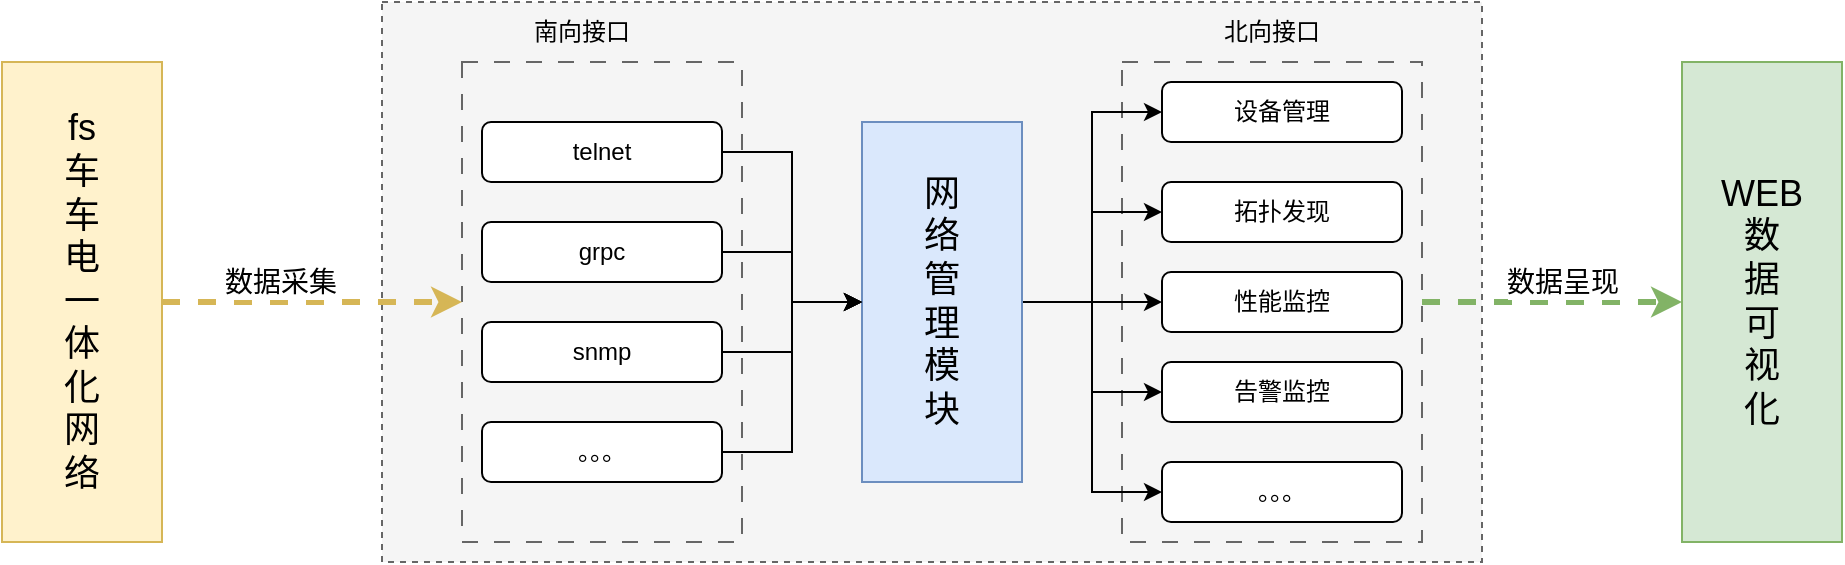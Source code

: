 <mxfile version="22.1.18" type="github">
  <diagram name="第 1 页" id="0rrZKfHWEl6AU2EqBibR">
    <mxGraphModel dx="2074" dy="1140" grid="1" gridSize="10" guides="1" tooltips="1" connect="1" arrows="1" fold="1" page="1" pageScale="1" pageWidth="1654" pageHeight="1169" math="0" shadow="0">
      <root>
        <mxCell id="0" />
        <mxCell id="1" parent="0" />
        <mxCell id="80Am9beGQUksQQMmXKU0-16" value="" style="rounded=0;whiteSpace=wrap;html=1;dashed=1;fillColor=#f5f5f5;fontColor=#333333;strokeColor=#666666;" vertex="1" parent="1">
          <mxGeometry x="420" y="140" width="550" height="280" as="geometry" />
        </mxCell>
        <mxCell id="80Am9beGQUksQQMmXKU0-30" style="edgeStyle=orthogonalEdgeStyle;rounded=0;orthogonalLoop=1;jettySize=auto;html=1;entryX=0;entryY=0.5;entryDx=0;entryDy=0;strokeWidth=3;dashed=1;fillColor=#d5e8d4;strokeColor=#82b366;" edge="1" parent="1" source="80Am9beGQUksQQMmXKU0-29" target="80Am9beGQUksQQMmXKU0-6">
          <mxGeometry relative="1" as="geometry" />
        </mxCell>
        <mxCell id="80Am9beGQUksQQMmXKU0-38" value="&lt;font style=&quot;font-size: 14px;&quot;&gt;数据呈现&lt;/font&gt;" style="edgeLabel;html=1;align=center;verticalAlign=middle;resizable=0;points=[];" vertex="1" connectable="0" parent="80Am9beGQUksQQMmXKU0-30">
          <mxGeometry x="-0.067" y="-1" relative="1" as="geometry">
            <mxPoint x="9" y="-11" as="offset" />
          </mxGeometry>
        </mxCell>
        <mxCell id="80Am9beGQUksQQMmXKU0-29" value="" style="rounded=0;whiteSpace=wrap;html=1;dashed=1;dashPattern=8 8;fillColor=#f5f5f5;fontColor=#333333;strokeColor=#666666;" vertex="1" parent="1">
          <mxGeometry x="790" y="170" width="150" height="240" as="geometry" />
        </mxCell>
        <mxCell id="80Am9beGQUksQQMmXKU0-17" value="" style="rounded=0;whiteSpace=wrap;html=1;dashed=1;dashPattern=8 8;fillColor=#f5f5f5;fontColor=#333333;strokeColor=#666666;" vertex="1" parent="1">
          <mxGeometry x="460" y="170" width="140" height="240" as="geometry" />
        </mxCell>
        <mxCell id="80Am9beGQUksQQMmXKU0-18" style="edgeStyle=orthogonalEdgeStyle;rounded=0;orthogonalLoop=1;jettySize=auto;html=1;entryX=0;entryY=0.5;entryDx=0;entryDy=0;dashed=1;strokeWidth=3;fillColor=#fff2cc;strokeColor=#d6b656;" edge="1" parent="1" source="80Am9beGQUksQQMmXKU0-4" target="80Am9beGQUksQQMmXKU0-17">
          <mxGeometry relative="1" as="geometry" />
        </mxCell>
        <mxCell id="80Am9beGQUksQQMmXKU0-32" value="&lt;font style=&quot;font-size: 14px;&quot;&gt;数据采集&lt;/font&gt;" style="edgeLabel;html=1;align=center;verticalAlign=middle;resizable=0;points=[];" vertex="1" connectable="0" parent="80Am9beGQUksQQMmXKU0-18">
          <mxGeometry x="-0.219" y="-1" relative="1" as="geometry">
            <mxPoint y="-11" as="offset" />
          </mxGeometry>
        </mxCell>
        <mxCell id="80Am9beGQUksQQMmXKU0-4" value="&lt;font style=&quot;font-size: 18px;&quot;&gt;fs&lt;br style=&quot;border-color: var(--border-color);&quot;&gt;车&lt;br style=&quot;border-color: var(--border-color);&quot;&gt;车&lt;br style=&quot;border-color: var(--border-color);&quot;&gt;电&lt;br style=&quot;border-color: var(--border-color);&quot;&gt;一&lt;br style=&quot;border-color: var(--border-color);&quot;&gt;体&lt;br style=&quot;border-color: var(--border-color);&quot;&gt;化&lt;br style=&quot;border-color: var(--border-color);&quot;&gt;网&lt;br style=&quot;border-color: var(--border-color);&quot;&gt;络&lt;/font&gt;" style="rounded=0;whiteSpace=wrap;html=1;fillColor=#fff2cc;strokeColor=#d6b656;" vertex="1" parent="1">
          <mxGeometry x="230" y="170" width="80" height="240" as="geometry" />
        </mxCell>
        <mxCell id="80Am9beGQUksQQMmXKU0-6" value="&lt;font style=&quot;font-size: 18px;&quot;&gt;WEB&lt;br&gt;数&lt;br style=&quot;border-color: var(--border-color);&quot;&gt;据&lt;br style=&quot;border-color: var(--border-color);&quot;&gt;可&lt;br style=&quot;border-color: var(--border-color);&quot;&gt;视&lt;br style=&quot;border-color: var(--border-color);&quot;&gt;化&lt;/font&gt;" style="rounded=0;whiteSpace=wrap;html=1;fillColor=#d5e8d4;strokeColor=#82b366;" vertex="1" parent="1">
          <mxGeometry x="1070" y="170" width="80" height="240" as="geometry" />
        </mxCell>
        <mxCell id="80Am9beGQUksQQMmXKU0-23" style="edgeStyle=orthogonalEdgeStyle;rounded=0;orthogonalLoop=1;jettySize=auto;html=1;" edge="1" parent="1" source="80Am9beGQUksQQMmXKU0-7" target="80Am9beGQUksQQMmXKU0-12">
          <mxGeometry relative="1" as="geometry" />
        </mxCell>
        <mxCell id="80Am9beGQUksQQMmXKU0-24" style="edgeStyle=orthogonalEdgeStyle;rounded=0;orthogonalLoop=1;jettySize=auto;html=1;exitX=1;exitY=0.5;exitDx=0;exitDy=0;entryX=0;entryY=0.5;entryDx=0;entryDy=0;" edge="1" parent="1" source="80Am9beGQUksQQMmXKU0-7" target="80Am9beGQUksQQMmXKU0-13">
          <mxGeometry relative="1" as="geometry" />
        </mxCell>
        <mxCell id="80Am9beGQUksQQMmXKU0-25" style="edgeStyle=orthogonalEdgeStyle;rounded=0;orthogonalLoop=1;jettySize=auto;html=1;exitX=1;exitY=0.5;exitDx=0;exitDy=0;entryX=0;entryY=0.5;entryDx=0;entryDy=0;" edge="1" parent="1" source="80Am9beGQUksQQMmXKU0-7" target="80Am9beGQUksQQMmXKU0-14">
          <mxGeometry relative="1" as="geometry" />
        </mxCell>
        <mxCell id="80Am9beGQUksQQMmXKU0-26" style="edgeStyle=orthogonalEdgeStyle;rounded=0;orthogonalLoop=1;jettySize=auto;html=1;exitX=1;exitY=0.5;exitDx=0;exitDy=0;entryX=0;entryY=0.5;entryDx=0;entryDy=0;" edge="1" parent="1" source="80Am9beGQUksQQMmXKU0-7" target="80Am9beGQUksQQMmXKU0-15">
          <mxGeometry relative="1" as="geometry" />
        </mxCell>
        <mxCell id="80Am9beGQUksQQMmXKU0-28" style="edgeStyle=orthogonalEdgeStyle;rounded=0;orthogonalLoop=1;jettySize=auto;html=1;exitX=1;exitY=0.5;exitDx=0;exitDy=0;" edge="1" parent="1" source="80Am9beGQUksQQMmXKU0-7" target="80Am9beGQUksQQMmXKU0-27">
          <mxGeometry relative="1" as="geometry" />
        </mxCell>
        <mxCell id="80Am9beGQUksQQMmXKU0-7" value="&lt;span style=&quot;font-size: 18px;&quot;&gt;网&lt;br&gt;络&lt;br&gt;管&lt;br&gt;理&lt;br&gt;模&lt;br&gt;块&lt;/span&gt;" style="rounded=0;whiteSpace=wrap;html=1;fillColor=#dae8fc;strokeColor=#6c8ebf;" vertex="1" parent="1">
          <mxGeometry x="660" y="200" width="80" height="180" as="geometry" />
        </mxCell>
        <mxCell id="80Am9beGQUksQQMmXKU0-19" style="edgeStyle=orthogonalEdgeStyle;rounded=0;orthogonalLoop=1;jettySize=auto;html=1;entryX=0;entryY=0.5;entryDx=0;entryDy=0;" edge="1" parent="1" source="80Am9beGQUksQQMmXKU0-8" target="80Am9beGQUksQQMmXKU0-7">
          <mxGeometry relative="1" as="geometry" />
        </mxCell>
        <mxCell id="80Am9beGQUksQQMmXKU0-8" value="telnet" style="rounded=1;whiteSpace=wrap;html=1;" vertex="1" parent="1">
          <mxGeometry x="470" y="200" width="120" height="30" as="geometry" />
        </mxCell>
        <mxCell id="80Am9beGQUksQQMmXKU0-21" style="edgeStyle=orthogonalEdgeStyle;rounded=0;orthogonalLoop=1;jettySize=auto;html=1;" edge="1" parent="1" source="80Am9beGQUksQQMmXKU0-9" target="80Am9beGQUksQQMmXKU0-7">
          <mxGeometry relative="1" as="geometry" />
        </mxCell>
        <mxCell id="80Am9beGQUksQQMmXKU0-9" value="snmp" style="rounded=1;whiteSpace=wrap;html=1;" vertex="1" parent="1">
          <mxGeometry x="470" y="300" width="120" height="30" as="geometry" />
        </mxCell>
        <mxCell id="80Am9beGQUksQQMmXKU0-20" style="edgeStyle=orthogonalEdgeStyle;rounded=0;orthogonalLoop=1;jettySize=auto;html=1;entryX=0;entryY=0.5;entryDx=0;entryDy=0;" edge="1" parent="1" source="80Am9beGQUksQQMmXKU0-10" target="80Am9beGQUksQQMmXKU0-7">
          <mxGeometry relative="1" as="geometry" />
        </mxCell>
        <mxCell id="80Am9beGQUksQQMmXKU0-10" value="grpc" style="rounded=1;whiteSpace=wrap;html=1;" vertex="1" parent="1">
          <mxGeometry x="470" y="250" width="120" height="30" as="geometry" />
        </mxCell>
        <mxCell id="80Am9beGQUksQQMmXKU0-22" style="edgeStyle=orthogonalEdgeStyle;rounded=0;orthogonalLoop=1;jettySize=auto;html=1;entryX=0;entryY=0.5;entryDx=0;entryDy=0;" edge="1" parent="1" source="80Am9beGQUksQQMmXKU0-11" target="80Am9beGQUksQQMmXKU0-7">
          <mxGeometry relative="1" as="geometry" />
        </mxCell>
        <mxCell id="80Am9beGQUksQQMmXKU0-11" value="。。。" style="rounded=1;whiteSpace=wrap;html=1;" vertex="1" parent="1">
          <mxGeometry x="470" y="350" width="120" height="30" as="geometry" />
        </mxCell>
        <mxCell id="80Am9beGQUksQQMmXKU0-12" value="设备管理" style="rounded=1;whiteSpace=wrap;html=1;" vertex="1" parent="1">
          <mxGeometry x="810" y="180" width="120" height="30" as="geometry" />
        </mxCell>
        <mxCell id="80Am9beGQUksQQMmXKU0-13" value="拓扑发现" style="rounded=1;whiteSpace=wrap;html=1;" vertex="1" parent="1">
          <mxGeometry x="810" y="230" width="120" height="30" as="geometry" />
        </mxCell>
        <mxCell id="80Am9beGQUksQQMmXKU0-14" value="性能监控" style="rounded=1;whiteSpace=wrap;html=1;" vertex="1" parent="1">
          <mxGeometry x="810" y="275" width="120" height="30" as="geometry" />
        </mxCell>
        <mxCell id="80Am9beGQUksQQMmXKU0-15" value="告警监控" style="rounded=1;whiteSpace=wrap;html=1;" vertex="1" parent="1">
          <mxGeometry x="810" y="320" width="120" height="30" as="geometry" />
        </mxCell>
        <mxCell id="80Am9beGQUksQQMmXKU0-27" value="。。。" style="rounded=1;whiteSpace=wrap;html=1;" vertex="1" parent="1">
          <mxGeometry x="810" y="370" width="120" height="30" as="geometry" />
        </mxCell>
        <mxCell id="80Am9beGQUksQQMmXKU0-39" value="南向接口" style="text;html=1;strokeColor=none;fillColor=none;align=center;verticalAlign=middle;whiteSpace=wrap;rounded=0;" vertex="1" parent="1">
          <mxGeometry x="490" y="140" width="60" height="30" as="geometry" />
        </mxCell>
        <mxCell id="80Am9beGQUksQQMmXKU0-40" value="北向接口" style="text;html=1;strokeColor=none;fillColor=none;align=center;verticalAlign=middle;whiteSpace=wrap;rounded=0;" vertex="1" parent="1">
          <mxGeometry x="835" y="140" width="60" height="30" as="geometry" />
        </mxCell>
      </root>
    </mxGraphModel>
  </diagram>
</mxfile>
